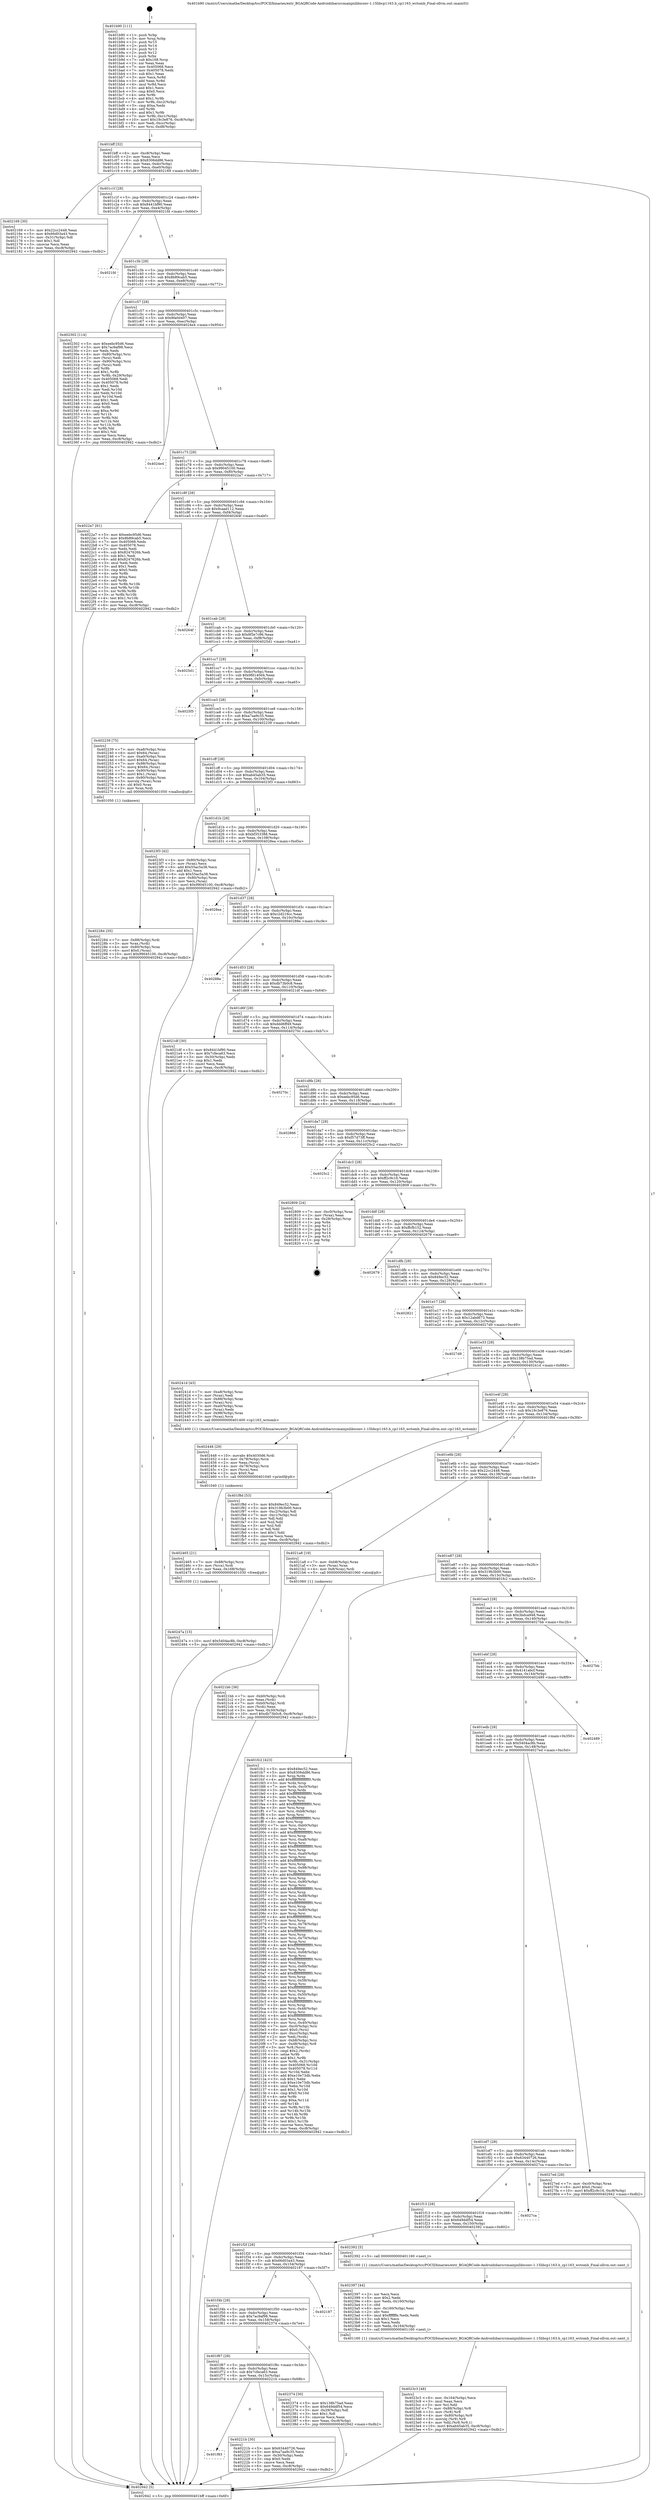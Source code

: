 digraph "0x401b90" {
  label = "0x401b90 (/mnt/c/Users/mathe/Desktop/tcc/POCII/binaries/extr_BGAQRCode-Androidzbarsrcmainjnilibiconv-1.15libcp1163.h_cp1163_wctomb_Final-ollvm.out::main(0))"
  labelloc = "t"
  node[shape=record]

  Entry [label="",width=0.3,height=0.3,shape=circle,fillcolor=black,style=filled]
  "0x401bff" [label="{
     0x401bff [32]\l
     | [instrs]\l
     &nbsp;&nbsp;0x401bff \<+6\>: mov -0xc8(%rbp),%eax\l
     &nbsp;&nbsp;0x401c05 \<+2\>: mov %eax,%ecx\l
     &nbsp;&nbsp;0x401c07 \<+6\>: sub $0x8306dd86,%ecx\l
     &nbsp;&nbsp;0x401c0d \<+6\>: mov %eax,-0xdc(%rbp)\l
     &nbsp;&nbsp;0x401c13 \<+6\>: mov %ecx,-0xe0(%rbp)\l
     &nbsp;&nbsp;0x401c19 \<+6\>: je 0000000000402169 \<main+0x5d9\>\l
  }"]
  "0x402169" [label="{
     0x402169 [30]\l
     | [instrs]\l
     &nbsp;&nbsp;0x402169 \<+5\>: mov $0x22cc2448,%eax\l
     &nbsp;&nbsp;0x40216e \<+5\>: mov $0x66d03a43,%ecx\l
     &nbsp;&nbsp;0x402173 \<+3\>: mov -0x31(%rbp),%dl\l
     &nbsp;&nbsp;0x402176 \<+3\>: test $0x1,%dl\l
     &nbsp;&nbsp;0x402179 \<+3\>: cmovne %ecx,%eax\l
     &nbsp;&nbsp;0x40217c \<+6\>: mov %eax,-0xc8(%rbp)\l
     &nbsp;&nbsp;0x402182 \<+5\>: jmp 0000000000402942 \<main+0xdb2\>\l
  }"]
  "0x401c1f" [label="{
     0x401c1f [28]\l
     | [instrs]\l
     &nbsp;&nbsp;0x401c1f \<+5\>: jmp 0000000000401c24 \<main+0x94\>\l
     &nbsp;&nbsp;0x401c24 \<+6\>: mov -0xdc(%rbp),%eax\l
     &nbsp;&nbsp;0x401c2a \<+5\>: sub $0x8441bf90,%eax\l
     &nbsp;&nbsp;0x401c2f \<+6\>: mov %eax,-0xe4(%rbp)\l
     &nbsp;&nbsp;0x401c35 \<+6\>: je 00000000004021fd \<main+0x66d\>\l
  }"]
  Exit [label="",width=0.3,height=0.3,shape=circle,fillcolor=black,style=filled,peripheries=2]
  "0x4021fd" [label="{
     0x4021fd\l
  }", style=dashed]
  "0x401c3b" [label="{
     0x401c3b [28]\l
     | [instrs]\l
     &nbsp;&nbsp;0x401c3b \<+5\>: jmp 0000000000401c40 \<main+0xb0\>\l
     &nbsp;&nbsp;0x401c40 \<+6\>: mov -0xdc(%rbp),%eax\l
     &nbsp;&nbsp;0x401c46 \<+5\>: sub $0x8b89cab5,%eax\l
     &nbsp;&nbsp;0x401c4b \<+6\>: mov %eax,-0xe8(%rbp)\l
     &nbsp;&nbsp;0x401c51 \<+6\>: je 0000000000402302 \<main+0x772\>\l
  }"]
  "0x40247a" [label="{
     0x40247a [15]\l
     | [instrs]\l
     &nbsp;&nbsp;0x40247a \<+10\>: movl $0x5404ac8b,-0xc8(%rbp)\l
     &nbsp;&nbsp;0x402484 \<+5\>: jmp 0000000000402942 \<main+0xdb2\>\l
  }"]
  "0x402302" [label="{
     0x402302 [114]\l
     | [instrs]\l
     &nbsp;&nbsp;0x402302 \<+5\>: mov $0xeebc95d6,%eax\l
     &nbsp;&nbsp;0x402307 \<+5\>: mov $0x7ac9af98,%ecx\l
     &nbsp;&nbsp;0x40230c \<+2\>: xor %edx,%edx\l
     &nbsp;&nbsp;0x40230e \<+4\>: mov -0x80(%rbp),%rsi\l
     &nbsp;&nbsp;0x402312 \<+2\>: mov (%rsi),%edi\l
     &nbsp;&nbsp;0x402314 \<+7\>: mov -0x90(%rbp),%rsi\l
     &nbsp;&nbsp;0x40231b \<+2\>: cmp (%rsi),%edi\l
     &nbsp;&nbsp;0x40231d \<+4\>: setl %r8b\l
     &nbsp;&nbsp;0x402321 \<+4\>: and $0x1,%r8b\l
     &nbsp;&nbsp;0x402325 \<+4\>: mov %r8b,-0x29(%rbp)\l
     &nbsp;&nbsp;0x402329 \<+7\>: mov 0x405068,%edi\l
     &nbsp;&nbsp;0x402330 \<+8\>: mov 0x405078,%r9d\l
     &nbsp;&nbsp;0x402338 \<+3\>: sub $0x1,%edx\l
     &nbsp;&nbsp;0x40233b \<+3\>: mov %edi,%r10d\l
     &nbsp;&nbsp;0x40233e \<+3\>: add %edx,%r10d\l
     &nbsp;&nbsp;0x402341 \<+4\>: imul %r10d,%edi\l
     &nbsp;&nbsp;0x402345 \<+3\>: and $0x1,%edi\l
     &nbsp;&nbsp;0x402348 \<+3\>: cmp $0x0,%edi\l
     &nbsp;&nbsp;0x40234b \<+4\>: sete %r8b\l
     &nbsp;&nbsp;0x40234f \<+4\>: cmp $0xa,%r9d\l
     &nbsp;&nbsp;0x402353 \<+4\>: setl %r11b\l
     &nbsp;&nbsp;0x402357 \<+3\>: mov %r8b,%bl\l
     &nbsp;&nbsp;0x40235a \<+3\>: and %r11b,%bl\l
     &nbsp;&nbsp;0x40235d \<+3\>: xor %r11b,%r8b\l
     &nbsp;&nbsp;0x402360 \<+3\>: or %r8b,%bl\l
     &nbsp;&nbsp;0x402363 \<+3\>: test $0x1,%bl\l
     &nbsp;&nbsp;0x402366 \<+3\>: cmovne %ecx,%eax\l
     &nbsp;&nbsp;0x402369 \<+6\>: mov %eax,-0xc8(%rbp)\l
     &nbsp;&nbsp;0x40236f \<+5\>: jmp 0000000000402942 \<main+0xdb2\>\l
  }"]
  "0x401c57" [label="{
     0x401c57 [28]\l
     | [instrs]\l
     &nbsp;&nbsp;0x401c57 \<+5\>: jmp 0000000000401c5c \<main+0xcc\>\l
     &nbsp;&nbsp;0x401c5c \<+6\>: mov -0xdc(%rbp),%eax\l
     &nbsp;&nbsp;0x401c62 \<+5\>: sub $0x8fa0d407,%eax\l
     &nbsp;&nbsp;0x401c67 \<+6\>: mov %eax,-0xec(%rbp)\l
     &nbsp;&nbsp;0x401c6d \<+6\>: je 00000000004024e4 \<main+0x954\>\l
  }"]
  "0x402465" [label="{
     0x402465 [21]\l
     | [instrs]\l
     &nbsp;&nbsp;0x402465 \<+7\>: mov -0x88(%rbp),%rcx\l
     &nbsp;&nbsp;0x40246c \<+3\>: mov (%rcx),%rdi\l
     &nbsp;&nbsp;0x40246f \<+6\>: mov %eax,-0x168(%rbp)\l
     &nbsp;&nbsp;0x402475 \<+5\>: call 0000000000401030 \<free@plt\>\l
     | [calls]\l
     &nbsp;&nbsp;0x401030 \{1\} (unknown)\l
  }"]
  "0x4024e4" [label="{
     0x4024e4\l
  }", style=dashed]
  "0x401c73" [label="{
     0x401c73 [28]\l
     | [instrs]\l
     &nbsp;&nbsp;0x401c73 \<+5\>: jmp 0000000000401c78 \<main+0xe8\>\l
     &nbsp;&nbsp;0x401c78 \<+6\>: mov -0xdc(%rbp),%eax\l
     &nbsp;&nbsp;0x401c7e \<+5\>: sub $0x99045100,%eax\l
     &nbsp;&nbsp;0x401c83 \<+6\>: mov %eax,-0xf0(%rbp)\l
     &nbsp;&nbsp;0x401c89 \<+6\>: je 00000000004022a7 \<main+0x717\>\l
  }"]
  "0x402448" [label="{
     0x402448 [29]\l
     | [instrs]\l
     &nbsp;&nbsp;0x402448 \<+10\>: movabs $0x4030d6,%rdi\l
     &nbsp;&nbsp;0x402452 \<+4\>: mov -0x78(%rbp),%rcx\l
     &nbsp;&nbsp;0x402456 \<+2\>: mov %eax,(%rcx)\l
     &nbsp;&nbsp;0x402458 \<+4\>: mov -0x78(%rbp),%rcx\l
     &nbsp;&nbsp;0x40245c \<+2\>: mov (%rcx),%esi\l
     &nbsp;&nbsp;0x40245e \<+2\>: mov $0x0,%al\l
     &nbsp;&nbsp;0x402460 \<+5\>: call 0000000000401040 \<printf@plt\>\l
     | [calls]\l
     &nbsp;&nbsp;0x401040 \{1\} (unknown)\l
  }"]
  "0x4022a7" [label="{
     0x4022a7 [91]\l
     | [instrs]\l
     &nbsp;&nbsp;0x4022a7 \<+5\>: mov $0xeebc95d6,%eax\l
     &nbsp;&nbsp;0x4022ac \<+5\>: mov $0x8b89cab5,%ecx\l
     &nbsp;&nbsp;0x4022b1 \<+7\>: mov 0x405068,%edx\l
     &nbsp;&nbsp;0x4022b8 \<+7\>: mov 0x405078,%esi\l
     &nbsp;&nbsp;0x4022bf \<+2\>: mov %edx,%edi\l
     &nbsp;&nbsp;0x4022c1 \<+6\>: sub $0x8247626b,%edi\l
     &nbsp;&nbsp;0x4022c7 \<+3\>: sub $0x1,%edi\l
     &nbsp;&nbsp;0x4022ca \<+6\>: add $0x8247626b,%edi\l
     &nbsp;&nbsp;0x4022d0 \<+3\>: imul %edi,%edx\l
     &nbsp;&nbsp;0x4022d3 \<+3\>: and $0x1,%edx\l
     &nbsp;&nbsp;0x4022d6 \<+3\>: cmp $0x0,%edx\l
     &nbsp;&nbsp;0x4022d9 \<+4\>: sete %r8b\l
     &nbsp;&nbsp;0x4022dd \<+3\>: cmp $0xa,%esi\l
     &nbsp;&nbsp;0x4022e0 \<+4\>: setl %r9b\l
     &nbsp;&nbsp;0x4022e4 \<+3\>: mov %r8b,%r10b\l
     &nbsp;&nbsp;0x4022e7 \<+3\>: and %r9b,%r10b\l
     &nbsp;&nbsp;0x4022ea \<+3\>: xor %r9b,%r8b\l
     &nbsp;&nbsp;0x4022ed \<+3\>: or %r8b,%r10b\l
     &nbsp;&nbsp;0x4022f0 \<+4\>: test $0x1,%r10b\l
     &nbsp;&nbsp;0x4022f4 \<+3\>: cmovne %ecx,%eax\l
     &nbsp;&nbsp;0x4022f7 \<+6\>: mov %eax,-0xc8(%rbp)\l
     &nbsp;&nbsp;0x4022fd \<+5\>: jmp 0000000000402942 \<main+0xdb2\>\l
  }"]
  "0x401c8f" [label="{
     0x401c8f [28]\l
     | [instrs]\l
     &nbsp;&nbsp;0x401c8f \<+5\>: jmp 0000000000401c94 \<main+0x104\>\l
     &nbsp;&nbsp;0x401c94 \<+6\>: mov -0xdc(%rbp),%eax\l
     &nbsp;&nbsp;0x401c9a \<+5\>: sub $0x9caad112,%eax\l
     &nbsp;&nbsp;0x401c9f \<+6\>: mov %eax,-0xf4(%rbp)\l
     &nbsp;&nbsp;0x401ca5 \<+6\>: je 000000000040264f \<main+0xabf\>\l
  }"]
  "0x4023c3" [label="{
     0x4023c3 [48]\l
     | [instrs]\l
     &nbsp;&nbsp;0x4023c3 \<+6\>: mov -0x164(%rbp),%ecx\l
     &nbsp;&nbsp;0x4023c9 \<+3\>: imul %eax,%ecx\l
     &nbsp;&nbsp;0x4023cc \<+3\>: mov %cl,%dil\l
     &nbsp;&nbsp;0x4023cf \<+7\>: mov -0x88(%rbp),%r8\l
     &nbsp;&nbsp;0x4023d6 \<+3\>: mov (%r8),%r8\l
     &nbsp;&nbsp;0x4023d9 \<+4\>: mov -0x80(%rbp),%r9\l
     &nbsp;&nbsp;0x4023dd \<+3\>: movslq (%r9),%r9\l
     &nbsp;&nbsp;0x4023e0 \<+4\>: mov %dil,(%r8,%r9,1)\l
     &nbsp;&nbsp;0x4023e4 \<+10\>: movl $0xab45ab35,-0xc8(%rbp)\l
     &nbsp;&nbsp;0x4023ee \<+5\>: jmp 0000000000402942 \<main+0xdb2\>\l
  }"]
  "0x40264f" [label="{
     0x40264f\l
  }", style=dashed]
  "0x401cab" [label="{
     0x401cab [28]\l
     | [instrs]\l
     &nbsp;&nbsp;0x401cab \<+5\>: jmp 0000000000401cb0 \<main+0x120\>\l
     &nbsp;&nbsp;0x401cb0 \<+6\>: mov -0xdc(%rbp),%eax\l
     &nbsp;&nbsp;0x401cb6 \<+5\>: sub $0x9f3e7c96,%eax\l
     &nbsp;&nbsp;0x401cbb \<+6\>: mov %eax,-0xf8(%rbp)\l
     &nbsp;&nbsp;0x401cc1 \<+6\>: je 00000000004025d1 \<main+0xa41\>\l
  }"]
  "0x402397" [label="{
     0x402397 [44]\l
     | [instrs]\l
     &nbsp;&nbsp;0x402397 \<+2\>: xor %ecx,%ecx\l
     &nbsp;&nbsp;0x402399 \<+5\>: mov $0x2,%edx\l
     &nbsp;&nbsp;0x40239e \<+6\>: mov %edx,-0x160(%rbp)\l
     &nbsp;&nbsp;0x4023a4 \<+1\>: cltd\l
     &nbsp;&nbsp;0x4023a5 \<+6\>: mov -0x160(%rbp),%esi\l
     &nbsp;&nbsp;0x4023ab \<+2\>: idiv %esi\l
     &nbsp;&nbsp;0x4023ad \<+6\>: imul $0xfffffffe,%edx,%edx\l
     &nbsp;&nbsp;0x4023b3 \<+3\>: sub $0x1,%ecx\l
     &nbsp;&nbsp;0x4023b6 \<+2\>: sub %ecx,%edx\l
     &nbsp;&nbsp;0x4023b8 \<+6\>: mov %edx,-0x164(%rbp)\l
     &nbsp;&nbsp;0x4023be \<+5\>: call 0000000000401160 \<next_i\>\l
     | [calls]\l
     &nbsp;&nbsp;0x401160 \{1\} (/mnt/c/Users/mathe/Desktop/tcc/POCII/binaries/extr_BGAQRCode-Androidzbarsrcmainjnilibiconv-1.15libcp1163.h_cp1163_wctomb_Final-ollvm.out::next_i)\l
  }"]
  "0x4025d1" [label="{
     0x4025d1\l
  }", style=dashed]
  "0x401cc7" [label="{
     0x401cc7 [28]\l
     | [instrs]\l
     &nbsp;&nbsp;0x401cc7 \<+5\>: jmp 0000000000401ccc \<main+0x13c\>\l
     &nbsp;&nbsp;0x401ccc \<+6\>: mov -0xdc(%rbp),%eax\l
     &nbsp;&nbsp;0x401cd2 \<+5\>: sub $0x9fd140d4,%eax\l
     &nbsp;&nbsp;0x401cd7 \<+6\>: mov %eax,-0xfc(%rbp)\l
     &nbsp;&nbsp;0x401cdd \<+6\>: je 00000000004025f5 \<main+0xa65\>\l
  }"]
  "0x402284" [label="{
     0x402284 [35]\l
     | [instrs]\l
     &nbsp;&nbsp;0x402284 \<+7\>: mov -0x88(%rbp),%rdi\l
     &nbsp;&nbsp;0x40228b \<+3\>: mov %rax,(%rdi)\l
     &nbsp;&nbsp;0x40228e \<+4\>: mov -0x80(%rbp),%rax\l
     &nbsp;&nbsp;0x402292 \<+6\>: movl $0x0,(%rax)\l
     &nbsp;&nbsp;0x402298 \<+10\>: movl $0x99045100,-0xc8(%rbp)\l
     &nbsp;&nbsp;0x4022a2 \<+5\>: jmp 0000000000402942 \<main+0xdb2\>\l
  }"]
  "0x4025f5" [label="{
     0x4025f5\l
  }", style=dashed]
  "0x401ce3" [label="{
     0x401ce3 [28]\l
     | [instrs]\l
     &nbsp;&nbsp;0x401ce3 \<+5\>: jmp 0000000000401ce8 \<main+0x158\>\l
     &nbsp;&nbsp;0x401ce8 \<+6\>: mov -0xdc(%rbp),%eax\l
     &nbsp;&nbsp;0x401cee \<+5\>: sub $0xa7aa9c35,%eax\l
     &nbsp;&nbsp;0x401cf3 \<+6\>: mov %eax,-0x100(%rbp)\l
     &nbsp;&nbsp;0x401cf9 \<+6\>: je 0000000000402239 \<main+0x6a9\>\l
  }"]
  "0x401f83" [label="{
     0x401f83\l
  }", style=dashed]
  "0x402239" [label="{
     0x402239 [75]\l
     | [instrs]\l
     &nbsp;&nbsp;0x402239 \<+7\>: mov -0xa8(%rbp),%rax\l
     &nbsp;&nbsp;0x402240 \<+6\>: movl $0x64,(%rax)\l
     &nbsp;&nbsp;0x402246 \<+7\>: mov -0xa0(%rbp),%rax\l
     &nbsp;&nbsp;0x40224d \<+6\>: movl $0x64,(%rax)\l
     &nbsp;&nbsp;0x402253 \<+7\>: mov -0x98(%rbp),%rax\l
     &nbsp;&nbsp;0x40225a \<+7\>: movq $0x64,(%rax)\l
     &nbsp;&nbsp;0x402261 \<+7\>: mov -0x90(%rbp),%rax\l
     &nbsp;&nbsp;0x402268 \<+6\>: movl $0x1,(%rax)\l
     &nbsp;&nbsp;0x40226e \<+7\>: mov -0x90(%rbp),%rax\l
     &nbsp;&nbsp;0x402275 \<+3\>: movslq (%rax),%rax\l
     &nbsp;&nbsp;0x402278 \<+4\>: shl $0x0,%rax\l
     &nbsp;&nbsp;0x40227c \<+3\>: mov %rax,%rdi\l
     &nbsp;&nbsp;0x40227f \<+5\>: call 0000000000401050 \<malloc@plt\>\l
     | [calls]\l
     &nbsp;&nbsp;0x401050 \{1\} (unknown)\l
  }"]
  "0x401cff" [label="{
     0x401cff [28]\l
     | [instrs]\l
     &nbsp;&nbsp;0x401cff \<+5\>: jmp 0000000000401d04 \<main+0x174\>\l
     &nbsp;&nbsp;0x401d04 \<+6\>: mov -0xdc(%rbp),%eax\l
     &nbsp;&nbsp;0x401d0a \<+5\>: sub $0xab45ab35,%eax\l
     &nbsp;&nbsp;0x401d0f \<+6\>: mov %eax,-0x104(%rbp)\l
     &nbsp;&nbsp;0x401d15 \<+6\>: je 00000000004023f3 \<main+0x863\>\l
  }"]
  "0x40221b" [label="{
     0x40221b [30]\l
     | [instrs]\l
     &nbsp;&nbsp;0x40221b \<+5\>: mov $0x63440726,%eax\l
     &nbsp;&nbsp;0x402220 \<+5\>: mov $0xa7aa9c35,%ecx\l
     &nbsp;&nbsp;0x402225 \<+3\>: mov -0x30(%rbp),%edx\l
     &nbsp;&nbsp;0x402228 \<+3\>: cmp $0x0,%edx\l
     &nbsp;&nbsp;0x40222b \<+3\>: cmove %ecx,%eax\l
     &nbsp;&nbsp;0x40222e \<+6\>: mov %eax,-0xc8(%rbp)\l
     &nbsp;&nbsp;0x402234 \<+5\>: jmp 0000000000402942 \<main+0xdb2\>\l
  }"]
  "0x4023f3" [label="{
     0x4023f3 [42]\l
     | [instrs]\l
     &nbsp;&nbsp;0x4023f3 \<+4\>: mov -0x80(%rbp),%rax\l
     &nbsp;&nbsp;0x4023f7 \<+2\>: mov (%rax),%ecx\l
     &nbsp;&nbsp;0x4023f9 \<+6\>: add $0x55ac5a38,%ecx\l
     &nbsp;&nbsp;0x4023ff \<+3\>: add $0x1,%ecx\l
     &nbsp;&nbsp;0x402402 \<+6\>: sub $0x55ac5a38,%ecx\l
     &nbsp;&nbsp;0x402408 \<+4\>: mov -0x80(%rbp),%rax\l
     &nbsp;&nbsp;0x40240c \<+2\>: mov %ecx,(%rax)\l
     &nbsp;&nbsp;0x40240e \<+10\>: movl $0x99045100,-0xc8(%rbp)\l
     &nbsp;&nbsp;0x402418 \<+5\>: jmp 0000000000402942 \<main+0xdb2\>\l
  }"]
  "0x401d1b" [label="{
     0x401d1b [28]\l
     | [instrs]\l
     &nbsp;&nbsp;0x401d1b \<+5\>: jmp 0000000000401d20 \<main+0x190\>\l
     &nbsp;&nbsp;0x401d20 \<+6\>: mov -0xdc(%rbp),%eax\l
     &nbsp;&nbsp;0x401d26 \<+5\>: sub $0xbf353388,%eax\l
     &nbsp;&nbsp;0x401d2b \<+6\>: mov %eax,-0x108(%rbp)\l
     &nbsp;&nbsp;0x401d31 \<+6\>: je 00000000004028ea \<main+0xd5a\>\l
  }"]
  "0x401f67" [label="{
     0x401f67 [28]\l
     | [instrs]\l
     &nbsp;&nbsp;0x401f67 \<+5\>: jmp 0000000000401f6c \<main+0x3dc\>\l
     &nbsp;&nbsp;0x401f6c \<+6\>: mov -0xdc(%rbp),%eax\l
     &nbsp;&nbsp;0x401f72 \<+5\>: sub $0x7cfeca63,%eax\l
     &nbsp;&nbsp;0x401f77 \<+6\>: mov %eax,-0x15c(%rbp)\l
     &nbsp;&nbsp;0x401f7d \<+6\>: je 000000000040221b \<main+0x68b\>\l
  }"]
  "0x4028ea" [label="{
     0x4028ea\l
  }", style=dashed]
  "0x401d37" [label="{
     0x401d37 [28]\l
     | [instrs]\l
     &nbsp;&nbsp;0x401d37 \<+5\>: jmp 0000000000401d3c \<main+0x1ac\>\l
     &nbsp;&nbsp;0x401d3c \<+6\>: mov -0xdc(%rbp),%eax\l
     &nbsp;&nbsp;0x401d42 \<+5\>: sub $0xc2d216cc,%eax\l
     &nbsp;&nbsp;0x401d47 \<+6\>: mov %eax,-0x10c(%rbp)\l
     &nbsp;&nbsp;0x401d4d \<+6\>: je 000000000040288e \<main+0xcfe\>\l
  }"]
  "0x402374" [label="{
     0x402374 [30]\l
     | [instrs]\l
     &nbsp;&nbsp;0x402374 \<+5\>: mov $0x138b75ad,%eax\l
     &nbsp;&nbsp;0x402379 \<+5\>: mov $0x649ddf54,%ecx\l
     &nbsp;&nbsp;0x40237e \<+3\>: mov -0x29(%rbp),%dl\l
     &nbsp;&nbsp;0x402381 \<+3\>: test $0x1,%dl\l
     &nbsp;&nbsp;0x402384 \<+3\>: cmovne %ecx,%eax\l
     &nbsp;&nbsp;0x402387 \<+6\>: mov %eax,-0xc8(%rbp)\l
     &nbsp;&nbsp;0x40238d \<+5\>: jmp 0000000000402942 \<main+0xdb2\>\l
  }"]
  "0x40288e" [label="{
     0x40288e\l
  }", style=dashed]
  "0x401d53" [label="{
     0x401d53 [28]\l
     | [instrs]\l
     &nbsp;&nbsp;0x401d53 \<+5\>: jmp 0000000000401d58 \<main+0x1c8\>\l
     &nbsp;&nbsp;0x401d58 \<+6\>: mov -0xdc(%rbp),%eax\l
     &nbsp;&nbsp;0x401d5e \<+5\>: sub $0xdb73b0c8,%eax\l
     &nbsp;&nbsp;0x401d63 \<+6\>: mov %eax,-0x110(%rbp)\l
     &nbsp;&nbsp;0x401d69 \<+6\>: je 00000000004021df \<main+0x64f\>\l
  }"]
  "0x401f4b" [label="{
     0x401f4b [28]\l
     | [instrs]\l
     &nbsp;&nbsp;0x401f4b \<+5\>: jmp 0000000000401f50 \<main+0x3c0\>\l
     &nbsp;&nbsp;0x401f50 \<+6\>: mov -0xdc(%rbp),%eax\l
     &nbsp;&nbsp;0x401f56 \<+5\>: sub $0x7ac9af98,%eax\l
     &nbsp;&nbsp;0x401f5b \<+6\>: mov %eax,-0x158(%rbp)\l
     &nbsp;&nbsp;0x401f61 \<+6\>: je 0000000000402374 \<main+0x7e4\>\l
  }"]
  "0x4021df" [label="{
     0x4021df [30]\l
     | [instrs]\l
     &nbsp;&nbsp;0x4021df \<+5\>: mov $0x8441bf90,%eax\l
     &nbsp;&nbsp;0x4021e4 \<+5\>: mov $0x7cfeca63,%ecx\l
     &nbsp;&nbsp;0x4021e9 \<+3\>: mov -0x30(%rbp),%edx\l
     &nbsp;&nbsp;0x4021ec \<+3\>: cmp $0x1,%edx\l
     &nbsp;&nbsp;0x4021ef \<+3\>: cmovl %ecx,%eax\l
     &nbsp;&nbsp;0x4021f2 \<+6\>: mov %eax,-0xc8(%rbp)\l
     &nbsp;&nbsp;0x4021f8 \<+5\>: jmp 0000000000402942 \<main+0xdb2\>\l
  }"]
  "0x401d6f" [label="{
     0x401d6f [28]\l
     | [instrs]\l
     &nbsp;&nbsp;0x401d6f \<+5\>: jmp 0000000000401d74 \<main+0x1e4\>\l
     &nbsp;&nbsp;0x401d74 \<+6\>: mov -0xdc(%rbp),%eax\l
     &nbsp;&nbsp;0x401d7a \<+5\>: sub $0xddd6ff49,%eax\l
     &nbsp;&nbsp;0x401d7f \<+6\>: mov %eax,-0x114(%rbp)\l
     &nbsp;&nbsp;0x401d85 \<+6\>: je 000000000040270c \<main+0xb7c\>\l
  }"]
  "0x402187" [label="{
     0x402187\l
  }", style=dashed]
  "0x40270c" [label="{
     0x40270c\l
  }", style=dashed]
  "0x401d8b" [label="{
     0x401d8b [28]\l
     | [instrs]\l
     &nbsp;&nbsp;0x401d8b \<+5\>: jmp 0000000000401d90 \<main+0x200\>\l
     &nbsp;&nbsp;0x401d90 \<+6\>: mov -0xdc(%rbp),%eax\l
     &nbsp;&nbsp;0x401d96 \<+5\>: sub $0xeebc95d6,%eax\l
     &nbsp;&nbsp;0x401d9b \<+6\>: mov %eax,-0x118(%rbp)\l
     &nbsp;&nbsp;0x401da1 \<+6\>: je 0000000000402866 \<main+0xcd6\>\l
  }"]
  "0x401f2f" [label="{
     0x401f2f [28]\l
     | [instrs]\l
     &nbsp;&nbsp;0x401f2f \<+5\>: jmp 0000000000401f34 \<main+0x3a4\>\l
     &nbsp;&nbsp;0x401f34 \<+6\>: mov -0xdc(%rbp),%eax\l
     &nbsp;&nbsp;0x401f3a \<+5\>: sub $0x66d03a43,%eax\l
     &nbsp;&nbsp;0x401f3f \<+6\>: mov %eax,-0x154(%rbp)\l
     &nbsp;&nbsp;0x401f45 \<+6\>: je 0000000000402187 \<main+0x5f7\>\l
  }"]
  "0x402866" [label="{
     0x402866\l
  }", style=dashed]
  "0x401da7" [label="{
     0x401da7 [28]\l
     | [instrs]\l
     &nbsp;&nbsp;0x401da7 \<+5\>: jmp 0000000000401dac \<main+0x21c\>\l
     &nbsp;&nbsp;0x401dac \<+6\>: mov -0xdc(%rbp),%eax\l
     &nbsp;&nbsp;0x401db2 \<+5\>: sub $0xf57d73ff,%eax\l
     &nbsp;&nbsp;0x401db7 \<+6\>: mov %eax,-0x11c(%rbp)\l
     &nbsp;&nbsp;0x401dbd \<+6\>: je 00000000004025c2 \<main+0xa32\>\l
  }"]
  "0x402392" [label="{
     0x402392 [5]\l
     | [instrs]\l
     &nbsp;&nbsp;0x402392 \<+5\>: call 0000000000401160 \<next_i\>\l
     | [calls]\l
     &nbsp;&nbsp;0x401160 \{1\} (/mnt/c/Users/mathe/Desktop/tcc/POCII/binaries/extr_BGAQRCode-Androidzbarsrcmainjnilibiconv-1.15libcp1163.h_cp1163_wctomb_Final-ollvm.out::next_i)\l
  }"]
  "0x4025c2" [label="{
     0x4025c2\l
  }", style=dashed]
  "0x401dc3" [label="{
     0x401dc3 [28]\l
     | [instrs]\l
     &nbsp;&nbsp;0x401dc3 \<+5\>: jmp 0000000000401dc8 \<main+0x238\>\l
     &nbsp;&nbsp;0x401dc8 \<+6\>: mov -0xdc(%rbp),%eax\l
     &nbsp;&nbsp;0x401dce \<+5\>: sub $0xff2c9c16,%eax\l
     &nbsp;&nbsp;0x401dd3 \<+6\>: mov %eax,-0x120(%rbp)\l
     &nbsp;&nbsp;0x401dd9 \<+6\>: je 0000000000402809 \<main+0xc79\>\l
  }"]
  "0x401f13" [label="{
     0x401f13 [28]\l
     | [instrs]\l
     &nbsp;&nbsp;0x401f13 \<+5\>: jmp 0000000000401f18 \<main+0x388\>\l
     &nbsp;&nbsp;0x401f18 \<+6\>: mov -0xdc(%rbp),%eax\l
     &nbsp;&nbsp;0x401f1e \<+5\>: sub $0x649ddf54,%eax\l
     &nbsp;&nbsp;0x401f23 \<+6\>: mov %eax,-0x150(%rbp)\l
     &nbsp;&nbsp;0x401f29 \<+6\>: je 0000000000402392 \<main+0x802\>\l
  }"]
  "0x402809" [label="{
     0x402809 [24]\l
     | [instrs]\l
     &nbsp;&nbsp;0x402809 \<+7\>: mov -0xc0(%rbp),%rax\l
     &nbsp;&nbsp;0x402810 \<+2\>: mov (%rax),%eax\l
     &nbsp;&nbsp;0x402812 \<+4\>: lea -0x28(%rbp),%rsp\l
     &nbsp;&nbsp;0x402816 \<+1\>: pop %rbx\l
     &nbsp;&nbsp;0x402817 \<+2\>: pop %r12\l
     &nbsp;&nbsp;0x402819 \<+2\>: pop %r13\l
     &nbsp;&nbsp;0x40281b \<+2\>: pop %r14\l
     &nbsp;&nbsp;0x40281d \<+2\>: pop %r15\l
     &nbsp;&nbsp;0x40281f \<+1\>: pop %rbp\l
     &nbsp;&nbsp;0x402820 \<+1\>: ret\l
  }"]
  "0x401ddf" [label="{
     0x401ddf [28]\l
     | [instrs]\l
     &nbsp;&nbsp;0x401ddf \<+5\>: jmp 0000000000401de4 \<main+0x254\>\l
     &nbsp;&nbsp;0x401de4 \<+6\>: mov -0xdc(%rbp),%eax\l
     &nbsp;&nbsp;0x401dea \<+5\>: sub $0xffcfb152,%eax\l
     &nbsp;&nbsp;0x401def \<+6\>: mov %eax,-0x124(%rbp)\l
     &nbsp;&nbsp;0x401df5 \<+6\>: je 0000000000402679 \<main+0xae9\>\l
  }"]
  "0x4027ca" [label="{
     0x4027ca\l
  }", style=dashed]
  "0x402679" [label="{
     0x402679\l
  }", style=dashed]
  "0x401dfb" [label="{
     0x401dfb [28]\l
     | [instrs]\l
     &nbsp;&nbsp;0x401dfb \<+5\>: jmp 0000000000401e00 \<main+0x270\>\l
     &nbsp;&nbsp;0x401e00 \<+6\>: mov -0xdc(%rbp),%eax\l
     &nbsp;&nbsp;0x401e06 \<+5\>: sub $0x849ec52,%eax\l
     &nbsp;&nbsp;0x401e0b \<+6\>: mov %eax,-0x128(%rbp)\l
     &nbsp;&nbsp;0x401e11 \<+6\>: je 0000000000402821 \<main+0xc91\>\l
  }"]
  "0x401ef7" [label="{
     0x401ef7 [28]\l
     | [instrs]\l
     &nbsp;&nbsp;0x401ef7 \<+5\>: jmp 0000000000401efc \<main+0x36c\>\l
     &nbsp;&nbsp;0x401efc \<+6\>: mov -0xdc(%rbp),%eax\l
     &nbsp;&nbsp;0x401f02 \<+5\>: sub $0x63440726,%eax\l
     &nbsp;&nbsp;0x401f07 \<+6\>: mov %eax,-0x14c(%rbp)\l
     &nbsp;&nbsp;0x401f0d \<+6\>: je 00000000004027ca \<main+0xc3a\>\l
  }"]
  "0x402821" [label="{
     0x402821\l
  }", style=dashed]
  "0x401e17" [label="{
     0x401e17 [28]\l
     | [instrs]\l
     &nbsp;&nbsp;0x401e17 \<+5\>: jmp 0000000000401e1c \<main+0x28c\>\l
     &nbsp;&nbsp;0x401e1c \<+6\>: mov -0xdc(%rbp),%eax\l
     &nbsp;&nbsp;0x401e22 \<+5\>: sub $0x12abd673,%eax\l
     &nbsp;&nbsp;0x401e27 \<+6\>: mov %eax,-0x12c(%rbp)\l
     &nbsp;&nbsp;0x401e2d \<+6\>: je 00000000004027d9 \<main+0xc49\>\l
  }"]
  "0x4027ed" [label="{
     0x4027ed [28]\l
     | [instrs]\l
     &nbsp;&nbsp;0x4027ed \<+7\>: mov -0xc0(%rbp),%rax\l
     &nbsp;&nbsp;0x4027f4 \<+6\>: movl $0x0,(%rax)\l
     &nbsp;&nbsp;0x4027fa \<+10\>: movl $0xff2c9c16,-0xc8(%rbp)\l
     &nbsp;&nbsp;0x402804 \<+5\>: jmp 0000000000402942 \<main+0xdb2\>\l
  }"]
  "0x4027d9" [label="{
     0x4027d9\l
  }", style=dashed]
  "0x401e33" [label="{
     0x401e33 [28]\l
     | [instrs]\l
     &nbsp;&nbsp;0x401e33 \<+5\>: jmp 0000000000401e38 \<main+0x2a8\>\l
     &nbsp;&nbsp;0x401e38 \<+6\>: mov -0xdc(%rbp),%eax\l
     &nbsp;&nbsp;0x401e3e \<+5\>: sub $0x138b75ad,%eax\l
     &nbsp;&nbsp;0x401e43 \<+6\>: mov %eax,-0x130(%rbp)\l
     &nbsp;&nbsp;0x401e49 \<+6\>: je 000000000040241d \<main+0x88d\>\l
  }"]
  "0x401edb" [label="{
     0x401edb [28]\l
     | [instrs]\l
     &nbsp;&nbsp;0x401edb \<+5\>: jmp 0000000000401ee0 \<main+0x350\>\l
     &nbsp;&nbsp;0x401ee0 \<+6\>: mov -0xdc(%rbp),%eax\l
     &nbsp;&nbsp;0x401ee6 \<+5\>: sub $0x5404ac8b,%eax\l
     &nbsp;&nbsp;0x401eeb \<+6\>: mov %eax,-0x148(%rbp)\l
     &nbsp;&nbsp;0x401ef1 \<+6\>: je 00000000004027ed \<main+0xc5d\>\l
  }"]
  "0x40241d" [label="{
     0x40241d [43]\l
     | [instrs]\l
     &nbsp;&nbsp;0x40241d \<+7\>: mov -0xa8(%rbp),%rax\l
     &nbsp;&nbsp;0x402424 \<+2\>: mov (%rax),%edi\l
     &nbsp;&nbsp;0x402426 \<+7\>: mov -0x88(%rbp),%rax\l
     &nbsp;&nbsp;0x40242d \<+3\>: mov (%rax),%rsi\l
     &nbsp;&nbsp;0x402430 \<+7\>: mov -0xa0(%rbp),%rax\l
     &nbsp;&nbsp;0x402437 \<+2\>: mov (%rax),%edx\l
     &nbsp;&nbsp;0x402439 \<+7\>: mov -0x98(%rbp),%rax\l
     &nbsp;&nbsp;0x402440 \<+3\>: mov (%rax),%rcx\l
     &nbsp;&nbsp;0x402443 \<+5\>: call 0000000000401400 \<cp1163_wctomb\>\l
     | [calls]\l
     &nbsp;&nbsp;0x401400 \{1\} (/mnt/c/Users/mathe/Desktop/tcc/POCII/binaries/extr_BGAQRCode-Androidzbarsrcmainjnilibiconv-1.15libcp1163.h_cp1163_wctomb_Final-ollvm.out::cp1163_wctomb)\l
  }"]
  "0x401e4f" [label="{
     0x401e4f [28]\l
     | [instrs]\l
     &nbsp;&nbsp;0x401e4f \<+5\>: jmp 0000000000401e54 \<main+0x2c4\>\l
     &nbsp;&nbsp;0x401e54 \<+6\>: mov -0xdc(%rbp),%eax\l
     &nbsp;&nbsp;0x401e5a \<+5\>: sub $0x19c3e876,%eax\l
     &nbsp;&nbsp;0x401e5f \<+6\>: mov %eax,-0x134(%rbp)\l
     &nbsp;&nbsp;0x401e65 \<+6\>: je 0000000000401f8d \<main+0x3fd\>\l
  }"]
  "0x402489" [label="{
     0x402489\l
  }", style=dashed]
  "0x401f8d" [label="{
     0x401f8d [53]\l
     | [instrs]\l
     &nbsp;&nbsp;0x401f8d \<+5\>: mov $0x849ec52,%eax\l
     &nbsp;&nbsp;0x401f92 \<+5\>: mov $0x319b3b00,%ecx\l
     &nbsp;&nbsp;0x401f97 \<+6\>: mov -0xc2(%rbp),%dl\l
     &nbsp;&nbsp;0x401f9d \<+7\>: mov -0xc1(%rbp),%sil\l
     &nbsp;&nbsp;0x401fa4 \<+3\>: mov %dl,%dil\l
     &nbsp;&nbsp;0x401fa7 \<+3\>: and %sil,%dil\l
     &nbsp;&nbsp;0x401faa \<+3\>: xor %sil,%dl\l
     &nbsp;&nbsp;0x401fad \<+3\>: or %dl,%dil\l
     &nbsp;&nbsp;0x401fb0 \<+4\>: test $0x1,%dil\l
     &nbsp;&nbsp;0x401fb4 \<+3\>: cmovne %ecx,%eax\l
     &nbsp;&nbsp;0x401fb7 \<+6\>: mov %eax,-0xc8(%rbp)\l
     &nbsp;&nbsp;0x401fbd \<+5\>: jmp 0000000000402942 \<main+0xdb2\>\l
  }"]
  "0x401e6b" [label="{
     0x401e6b [28]\l
     | [instrs]\l
     &nbsp;&nbsp;0x401e6b \<+5\>: jmp 0000000000401e70 \<main+0x2e0\>\l
     &nbsp;&nbsp;0x401e70 \<+6\>: mov -0xdc(%rbp),%eax\l
     &nbsp;&nbsp;0x401e76 \<+5\>: sub $0x22cc2448,%eax\l
     &nbsp;&nbsp;0x401e7b \<+6\>: mov %eax,-0x138(%rbp)\l
     &nbsp;&nbsp;0x401e81 \<+6\>: je 00000000004021a8 \<main+0x618\>\l
  }"]
  "0x402942" [label="{
     0x402942 [5]\l
     | [instrs]\l
     &nbsp;&nbsp;0x402942 \<+5\>: jmp 0000000000401bff \<main+0x6f\>\l
  }"]
  "0x401b90" [label="{
     0x401b90 [111]\l
     | [instrs]\l
     &nbsp;&nbsp;0x401b90 \<+1\>: push %rbp\l
     &nbsp;&nbsp;0x401b91 \<+3\>: mov %rsp,%rbp\l
     &nbsp;&nbsp;0x401b94 \<+2\>: push %r15\l
     &nbsp;&nbsp;0x401b96 \<+2\>: push %r14\l
     &nbsp;&nbsp;0x401b98 \<+2\>: push %r13\l
     &nbsp;&nbsp;0x401b9a \<+2\>: push %r12\l
     &nbsp;&nbsp;0x401b9c \<+1\>: push %rbx\l
     &nbsp;&nbsp;0x401b9d \<+7\>: sub $0x168,%rsp\l
     &nbsp;&nbsp;0x401ba4 \<+2\>: xor %eax,%eax\l
     &nbsp;&nbsp;0x401ba6 \<+7\>: mov 0x405068,%ecx\l
     &nbsp;&nbsp;0x401bad \<+7\>: mov 0x405078,%edx\l
     &nbsp;&nbsp;0x401bb4 \<+3\>: sub $0x1,%eax\l
     &nbsp;&nbsp;0x401bb7 \<+3\>: mov %ecx,%r8d\l
     &nbsp;&nbsp;0x401bba \<+3\>: add %eax,%r8d\l
     &nbsp;&nbsp;0x401bbd \<+4\>: imul %r8d,%ecx\l
     &nbsp;&nbsp;0x401bc1 \<+3\>: and $0x1,%ecx\l
     &nbsp;&nbsp;0x401bc4 \<+3\>: cmp $0x0,%ecx\l
     &nbsp;&nbsp;0x401bc7 \<+4\>: sete %r9b\l
     &nbsp;&nbsp;0x401bcb \<+4\>: and $0x1,%r9b\l
     &nbsp;&nbsp;0x401bcf \<+7\>: mov %r9b,-0xc2(%rbp)\l
     &nbsp;&nbsp;0x401bd6 \<+3\>: cmp $0xa,%edx\l
     &nbsp;&nbsp;0x401bd9 \<+4\>: setl %r9b\l
     &nbsp;&nbsp;0x401bdd \<+4\>: and $0x1,%r9b\l
     &nbsp;&nbsp;0x401be1 \<+7\>: mov %r9b,-0xc1(%rbp)\l
     &nbsp;&nbsp;0x401be8 \<+10\>: movl $0x19c3e876,-0xc8(%rbp)\l
     &nbsp;&nbsp;0x401bf2 \<+6\>: mov %edi,-0xcc(%rbp)\l
     &nbsp;&nbsp;0x401bf8 \<+7\>: mov %rsi,-0xd8(%rbp)\l
  }"]
  "0x401ebf" [label="{
     0x401ebf [28]\l
     | [instrs]\l
     &nbsp;&nbsp;0x401ebf \<+5\>: jmp 0000000000401ec4 \<main+0x334\>\l
     &nbsp;&nbsp;0x401ec4 \<+6\>: mov -0xdc(%rbp),%eax\l
     &nbsp;&nbsp;0x401eca \<+5\>: sub $0x4141abcf,%eax\l
     &nbsp;&nbsp;0x401ecf \<+6\>: mov %eax,-0x144(%rbp)\l
     &nbsp;&nbsp;0x401ed5 \<+6\>: je 0000000000402489 \<main+0x8f9\>\l
  }"]
  "0x4021a8" [label="{
     0x4021a8 [19]\l
     | [instrs]\l
     &nbsp;&nbsp;0x4021a8 \<+7\>: mov -0xb8(%rbp),%rax\l
     &nbsp;&nbsp;0x4021af \<+3\>: mov (%rax),%rax\l
     &nbsp;&nbsp;0x4021b2 \<+4\>: mov 0x8(%rax),%rdi\l
     &nbsp;&nbsp;0x4021b6 \<+5\>: call 0000000000401060 \<atoi@plt\>\l
     | [calls]\l
     &nbsp;&nbsp;0x401060 \{1\} (unknown)\l
  }"]
  "0x401e87" [label="{
     0x401e87 [28]\l
     | [instrs]\l
     &nbsp;&nbsp;0x401e87 \<+5\>: jmp 0000000000401e8c \<main+0x2fc\>\l
     &nbsp;&nbsp;0x401e8c \<+6\>: mov -0xdc(%rbp),%eax\l
     &nbsp;&nbsp;0x401e92 \<+5\>: sub $0x319b3b00,%eax\l
     &nbsp;&nbsp;0x401e97 \<+6\>: mov %eax,-0x13c(%rbp)\l
     &nbsp;&nbsp;0x401e9d \<+6\>: je 0000000000401fc2 \<main+0x432\>\l
  }"]
  "0x4027bb" [label="{
     0x4027bb\l
  }", style=dashed]
  "0x401fc2" [label="{
     0x401fc2 [423]\l
     | [instrs]\l
     &nbsp;&nbsp;0x401fc2 \<+5\>: mov $0x849ec52,%eax\l
     &nbsp;&nbsp;0x401fc7 \<+5\>: mov $0x8306dd86,%ecx\l
     &nbsp;&nbsp;0x401fcc \<+3\>: mov %rsp,%rdx\l
     &nbsp;&nbsp;0x401fcf \<+4\>: add $0xfffffffffffffff0,%rdx\l
     &nbsp;&nbsp;0x401fd3 \<+3\>: mov %rdx,%rsp\l
     &nbsp;&nbsp;0x401fd6 \<+7\>: mov %rdx,-0xc0(%rbp)\l
     &nbsp;&nbsp;0x401fdd \<+3\>: mov %rsp,%rdx\l
     &nbsp;&nbsp;0x401fe0 \<+4\>: add $0xfffffffffffffff0,%rdx\l
     &nbsp;&nbsp;0x401fe4 \<+3\>: mov %rdx,%rsp\l
     &nbsp;&nbsp;0x401fe7 \<+3\>: mov %rsp,%rsi\l
     &nbsp;&nbsp;0x401fea \<+4\>: add $0xfffffffffffffff0,%rsi\l
     &nbsp;&nbsp;0x401fee \<+3\>: mov %rsi,%rsp\l
     &nbsp;&nbsp;0x401ff1 \<+7\>: mov %rsi,-0xb8(%rbp)\l
     &nbsp;&nbsp;0x401ff8 \<+3\>: mov %rsp,%rsi\l
     &nbsp;&nbsp;0x401ffb \<+4\>: add $0xfffffffffffffff0,%rsi\l
     &nbsp;&nbsp;0x401fff \<+3\>: mov %rsi,%rsp\l
     &nbsp;&nbsp;0x402002 \<+7\>: mov %rsi,-0xb0(%rbp)\l
     &nbsp;&nbsp;0x402009 \<+3\>: mov %rsp,%rsi\l
     &nbsp;&nbsp;0x40200c \<+4\>: add $0xfffffffffffffff0,%rsi\l
     &nbsp;&nbsp;0x402010 \<+3\>: mov %rsi,%rsp\l
     &nbsp;&nbsp;0x402013 \<+7\>: mov %rsi,-0xa8(%rbp)\l
     &nbsp;&nbsp;0x40201a \<+3\>: mov %rsp,%rsi\l
     &nbsp;&nbsp;0x40201d \<+4\>: add $0xfffffffffffffff0,%rsi\l
     &nbsp;&nbsp;0x402021 \<+3\>: mov %rsi,%rsp\l
     &nbsp;&nbsp;0x402024 \<+7\>: mov %rsi,-0xa0(%rbp)\l
     &nbsp;&nbsp;0x40202b \<+3\>: mov %rsp,%rsi\l
     &nbsp;&nbsp;0x40202e \<+4\>: add $0xfffffffffffffff0,%rsi\l
     &nbsp;&nbsp;0x402032 \<+3\>: mov %rsi,%rsp\l
     &nbsp;&nbsp;0x402035 \<+7\>: mov %rsi,-0x98(%rbp)\l
     &nbsp;&nbsp;0x40203c \<+3\>: mov %rsp,%rsi\l
     &nbsp;&nbsp;0x40203f \<+4\>: add $0xfffffffffffffff0,%rsi\l
     &nbsp;&nbsp;0x402043 \<+3\>: mov %rsi,%rsp\l
     &nbsp;&nbsp;0x402046 \<+7\>: mov %rsi,-0x90(%rbp)\l
     &nbsp;&nbsp;0x40204d \<+3\>: mov %rsp,%rsi\l
     &nbsp;&nbsp;0x402050 \<+4\>: add $0xfffffffffffffff0,%rsi\l
     &nbsp;&nbsp;0x402054 \<+3\>: mov %rsi,%rsp\l
     &nbsp;&nbsp;0x402057 \<+7\>: mov %rsi,-0x88(%rbp)\l
     &nbsp;&nbsp;0x40205e \<+3\>: mov %rsp,%rsi\l
     &nbsp;&nbsp;0x402061 \<+4\>: add $0xfffffffffffffff0,%rsi\l
     &nbsp;&nbsp;0x402065 \<+3\>: mov %rsi,%rsp\l
     &nbsp;&nbsp;0x402068 \<+4\>: mov %rsi,-0x80(%rbp)\l
     &nbsp;&nbsp;0x40206c \<+3\>: mov %rsp,%rsi\l
     &nbsp;&nbsp;0x40206f \<+4\>: add $0xfffffffffffffff0,%rsi\l
     &nbsp;&nbsp;0x402073 \<+3\>: mov %rsi,%rsp\l
     &nbsp;&nbsp;0x402076 \<+4\>: mov %rsi,-0x78(%rbp)\l
     &nbsp;&nbsp;0x40207a \<+3\>: mov %rsp,%rsi\l
     &nbsp;&nbsp;0x40207d \<+4\>: add $0xfffffffffffffff0,%rsi\l
     &nbsp;&nbsp;0x402081 \<+3\>: mov %rsi,%rsp\l
     &nbsp;&nbsp;0x402084 \<+4\>: mov %rsi,-0x70(%rbp)\l
     &nbsp;&nbsp;0x402088 \<+3\>: mov %rsp,%rsi\l
     &nbsp;&nbsp;0x40208b \<+4\>: add $0xfffffffffffffff0,%rsi\l
     &nbsp;&nbsp;0x40208f \<+3\>: mov %rsi,%rsp\l
     &nbsp;&nbsp;0x402092 \<+4\>: mov %rsi,-0x68(%rbp)\l
     &nbsp;&nbsp;0x402096 \<+3\>: mov %rsp,%rsi\l
     &nbsp;&nbsp;0x402099 \<+4\>: add $0xfffffffffffffff0,%rsi\l
     &nbsp;&nbsp;0x40209d \<+3\>: mov %rsi,%rsp\l
     &nbsp;&nbsp;0x4020a0 \<+4\>: mov %rsi,-0x60(%rbp)\l
     &nbsp;&nbsp;0x4020a4 \<+3\>: mov %rsp,%rsi\l
     &nbsp;&nbsp;0x4020a7 \<+4\>: add $0xfffffffffffffff0,%rsi\l
     &nbsp;&nbsp;0x4020ab \<+3\>: mov %rsi,%rsp\l
     &nbsp;&nbsp;0x4020ae \<+4\>: mov %rsi,-0x58(%rbp)\l
     &nbsp;&nbsp;0x4020b2 \<+3\>: mov %rsp,%rsi\l
     &nbsp;&nbsp;0x4020b5 \<+4\>: add $0xfffffffffffffff0,%rsi\l
     &nbsp;&nbsp;0x4020b9 \<+3\>: mov %rsi,%rsp\l
     &nbsp;&nbsp;0x4020bc \<+4\>: mov %rsi,-0x50(%rbp)\l
     &nbsp;&nbsp;0x4020c0 \<+3\>: mov %rsp,%rsi\l
     &nbsp;&nbsp;0x4020c3 \<+4\>: add $0xfffffffffffffff0,%rsi\l
     &nbsp;&nbsp;0x4020c7 \<+3\>: mov %rsi,%rsp\l
     &nbsp;&nbsp;0x4020ca \<+4\>: mov %rsi,-0x48(%rbp)\l
     &nbsp;&nbsp;0x4020ce \<+3\>: mov %rsp,%rsi\l
     &nbsp;&nbsp;0x4020d1 \<+4\>: add $0xfffffffffffffff0,%rsi\l
     &nbsp;&nbsp;0x4020d5 \<+3\>: mov %rsi,%rsp\l
     &nbsp;&nbsp;0x4020d8 \<+4\>: mov %rsi,-0x40(%rbp)\l
     &nbsp;&nbsp;0x4020dc \<+7\>: mov -0xc0(%rbp),%rsi\l
     &nbsp;&nbsp;0x4020e3 \<+6\>: movl $0x0,(%rsi)\l
     &nbsp;&nbsp;0x4020e9 \<+6\>: mov -0xcc(%rbp),%edi\l
     &nbsp;&nbsp;0x4020ef \<+2\>: mov %edi,(%rdx)\l
     &nbsp;&nbsp;0x4020f1 \<+7\>: mov -0xb8(%rbp),%rsi\l
     &nbsp;&nbsp;0x4020f8 \<+7\>: mov -0xd8(%rbp),%r8\l
     &nbsp;&nbsp;0x4020ff \<+3\>: mov %r8,(%rsi)\l
     &nbsp;&nbsp;0x402102 \<+3\>: cmpl $0x2,(%rdx)\l
     &nbsp;&nbsp;0x402105 \<+4\>: setne %r9b\l
     &nbsp;&nbsp;0x402109 \<+4\>: and $0x1,%r9b\l
     &nbsp;&nbsp;0x40210d \<+4\>: mov %r9b,-0x31(%rbp)\l
     &nbsp;&nbsp;0x402111 \<+8\>: mov 0x405068,%r10d\l
     &nbsp;&nbsp;0x402119 \<+8\>: mov 0x405078,%r11d\l
     &nbsp;&nbsp;0x402121 \<+3\>: mov %r10d,%ebx\l
     &nbsp;&nbsp;0x402124 \<+6\>: add $0xe10e73db,%ebx\l
     &nbsp;&nbsp;0x40212a \<+3\>: sub $0x1,%ebx\l
     &nbsp;&nbsp;0x40212d \<+6\>: sub $0xe10e73db,%ebx\l
     &nbsp;&nbsp;0x402133 \<+4\>: imul %ebx,%r10d\l
     &nbsp;&nbsp;0x402137 \<+4\>: and $0x1,%r10d\l
     &nbsp;&nbsp;0x40213b \<+4\>: cmp $0x0,%r10d\l
     &nbsp;&nbsp;0x40213f \<+4\>: sete %r9b\l
     &nbsp;&nbsp;0x402143 \<+4\>: cmp $0xa,%r11d\l
     &nbsp;&nbsp;0x402147 \<+4\>: setl %r14b\l
     &nbsp;&nbsp;0x40214b \<+3\>: mov %r9b,%r15b\l
     &nbsp;&nbsp;0x40214e \<+3\>: and %r14b,%r15b\l
     &nbsp;&nbsp;0x402151 \<+3\>: xor %r14b,%r9b\l
     &nbsp;&nbsp;0x402154 \<+3\>: or %r9b,%r15b\l
     &nbsp;&nbsp;0x402157 \<+4\>: test $0x1,%r15b\l
     &nbsp;&nbsp;0x40215b \<+3\>: cmovne %ecx,%eax\l
     &nbsp;&nbsp;0x40215e \<+6\>: mov %eax,-0xc8(%rbp)\l
     &nbsp;&nbsp;0x402164 \<+5\>: jmp 0000000000402942 \<main+0xdb2\>\l
  }"]
  "0x401ea3" [label="{
     0x401ea3 [28]\l
     | [instrs]\l
     &nbsp;&nbsp;0x401ea3 \<+5\>: jmp 0000000000401ea8 \<main+0x318\>\l
     &nbsp;&nbsp;0x401ea8 \<+6\>: mov -0xdc(%rbp),%eax\l
     &nbsp;&nbsp;0x401eae \<+5\>: sub $0x3bdca948,%eax\l
     &nbsp;&nbsp;0x401eb3 \<+6\>: mov %eax,-0x140(%rbp)\l
     &nbsp;&nbsp;0x401eb9 \<+6\>: je 00000000004027bb \<main+0xc2b\>\l
  }"]
  "0x4021bb" [label="{
     0x4021bb [36]\l
     | [instrs]\l
     &nbsp;&nbsp;0x4021bb \<+7\>: mov -0xb0(%rbp),%rdi\l
     &nbsp;&nbsp;0x4021c2 \<+2\>: mov %eax,(%rdi)\l
     &nbsp;&nbsp;0x4021c4 \<+7\>: mov -0xb0(%rbp),%rdi\l
     &nbsp;&nbsp;0x4021cb \<+2\>: mov (%rdi),%eax\l
     &nbsp;&nbsp;0x4021cd \<+3\>: mov %eax,-0x30(%rbp)\l
     &nbsp;&nbsp;0x4021d0 \<+10\>: movl $0xdb73b0c8,-0xc8(%rbp)\l
     &nbsp;&nbsp;0x4021da \<+5\>: jmp 0000000000402942 \<main+0xdb2\>\l
  }"]
  Entry -> "0x401b90" [label=" 1"]
  "0x401bff" -> "0x402169" [label=" 1"]
  "0x401bff" -> "0x401c1f" [label=" 17"]
  "0x402809" -> Exit [label=" 1"]
  "0x401c1f" -> "0x4021fd" [label=" 0"]
  "0x401c1f" -> "0x401c3b" [label=" 17"]
  "0x4027ed" -> "0x402942" [label=" 1"]
  "0x401c3b" -> "0x402302" [label=" 2"]
  "0x401c3b" -> "0x401c57" [label=" 15"]
  "0x40247a" -> "0x402942" [label=" 1"]
  "0x401c57" -> "0x4024e4" [label=" 0"]
  "0x401c57" -> "0x401c73" [label=" 15"]
  "0x402465" -> "0x40247a" [label=" 1"]
  "0x401c73" -> "0x4022a7" [label=" 2"]
  "0x401c73" -> "0x401c8f" [label=" 13"]
  "0x402448" -> "0x402465" [label=" 1"]
  "0x401c8f" -> "0x40264f" [label=" 0"]
  "0x401c8f" -> "0x401cab" [label=" 13"]
  "0x40241d" -> "0x402448" [label=" 1"]
  "0x401cab" -> "0x4025d1" [label=" 0"]
  "0x401cab" -> "0x401cc7" [label=" 13"]
  "0x4023f3" -> "0x402942" [label=" 1"]
  "0x401cc7" -> "0x4025f5" [label=" 0"]
  "0x401cc7" -> "0x401ce3" [label=" 13"]
  "0x4023c3" -> "0x402942" [label=" 1"]
  "0x401ce3" -> "0x402239" [label=" 1"]
  "0x401ce3" -> "0x401cff" [label=" 12"]
  "0x402397" -> "0x4023c3" [label=" 1"]
  "0x401cff" -> "0x4023f3" [label=" 1"]
  "0x401cff" -> "0x401d1b" [label=" 11"]
  "0x402392" -> "0x402397" [label=" 1"]
  "0x401d1b" -> "0x4028ea" [label=" 0"]
  "0x401d1b" -> "0x401d37" [label=" 11"]
  "0x402302" -> "0x402942" [label=" 2"]
  "0x401d37" -> "0x40288e" [label=" 0"]
  "0x401d37" -> "0x401d53" [label=" 11"]
  "0x4022a7" -> "0x402942" [label=" 2"]
  "0x401d53" -> "0x4021df" [label=" 1"]
  "0x401d53" -> "0x401d6f" [label=" 10"]
  "0x402239" -> "0x402284" [label=" 1"]
  "0x401d6f" -> "0x40270c" [label=" 0"]
  "0x401d6f" -> "0x401d8b" [label=" 10"]
  "0x40221b" -> "0x402942" [label=" 1"]
  "0x401d8b" -> "0x402866" [label=" 0"]
  "0x401d8b" -> "0x401da7" [label=" 10"]
  "0x401f67" -> "0x40221b" [label=" 1"]
  "0x401da7" -> "0x4025c2" [label=" 0"]
  "0x401da7" -> "0x401dc3" [label=" 10"]
  "0x402374" -> "0x402942" [label=" 2"]
  "0x401dc3" -> "0x402809" [label=" 1"]
  "0x401dc3" -> "0x401ddf" [label=" 9"]
  "0x401f4b" -> "0x402374" [label=" 2"]
  "0x401ddf" -> "0x402679" [label=" 0"]
  "0x401ddf" -> "0x401dfb" [label=" 9"]
  "0x402284" -> "0x402942" [label=" 1"]
  "0x401dfb" -> "0x402821" [label=" 0"]
  "0x401dfb" -> "0x401e17" [label=" 9"]
  "0x401f2f" -> "0x402187" [label=" 0"]
  "0x401e17" -> "0x4027d9" [label=" 0"]
  "0x401e17" -> "0x401e33" [label=" 9"]
  "0x401f67" -> "0x401f83" [label=" 0"]
  "0x401e33" -> "0x40241d" [label=" 1"]
  "0x401e33" -> "0x401e4f" [label=" 8"]
  "0x401f13" -> "0x402392" [label=" 1"]
  "0x401e4f" -> "0x401f8d" [label=" 1"]
  "0x401e4f" -> "0x401e6b" [label=" 7"]
  "0x401f8d" -> "0x402942" [label=" 1"]
  "0x401b90" -> "0x401bff" [label=" 1"]
  "0x402942" -> "0x401bff" [label=" 17"]
  "0x401f4b" -> "0x401f67" [label=" 1"]
  "0x401e6b" -> "0x4021a8" [label=" 1"]
  "0x401e6b" -> "0x401e87" [label=" 6"]
  "0x401ef7" -> "0x4027ca" [label=" 0"]
  "0x401e87" -> "0x401fc2" [label=" 1"]
  "0x401e87" -> "0x401ea3" [label=" 5"]
  "0x401f2f" -> "0x401f4b" [label=" 3"]
  "0x401fc2" -> "0x402942" [label=" 1"]
  "0x402169" -> "0x402942" [label=" 1"]
  "0x4021a8" -> "0x4021bb" [label=" 1"]
  "0x4021bb" -> "0x402942" [label=" 1"]
  "0x4021df" -> "0x402942" [label=" 1"]
  "0x401edb" -> "0x401ef7" [label=" 4"]
  "0x401ea3" -> "0x4027bb" [label=" 0"]
  "0x401ea3" -> "0x401ebf" [label=" 5"]
  "0x401ef7" -> "0x401f13" [label=" 4"]
  "0x401ebf" -> "0x402489" [label=" 0"]
  "0x401ebf" -> "0x401edb" [label=" 5"]
  "0x401f13" -> "0x401f2f" [label=" 3"]
  "0x401edb" -> "0x4027ed" [label=" 1"]
}
